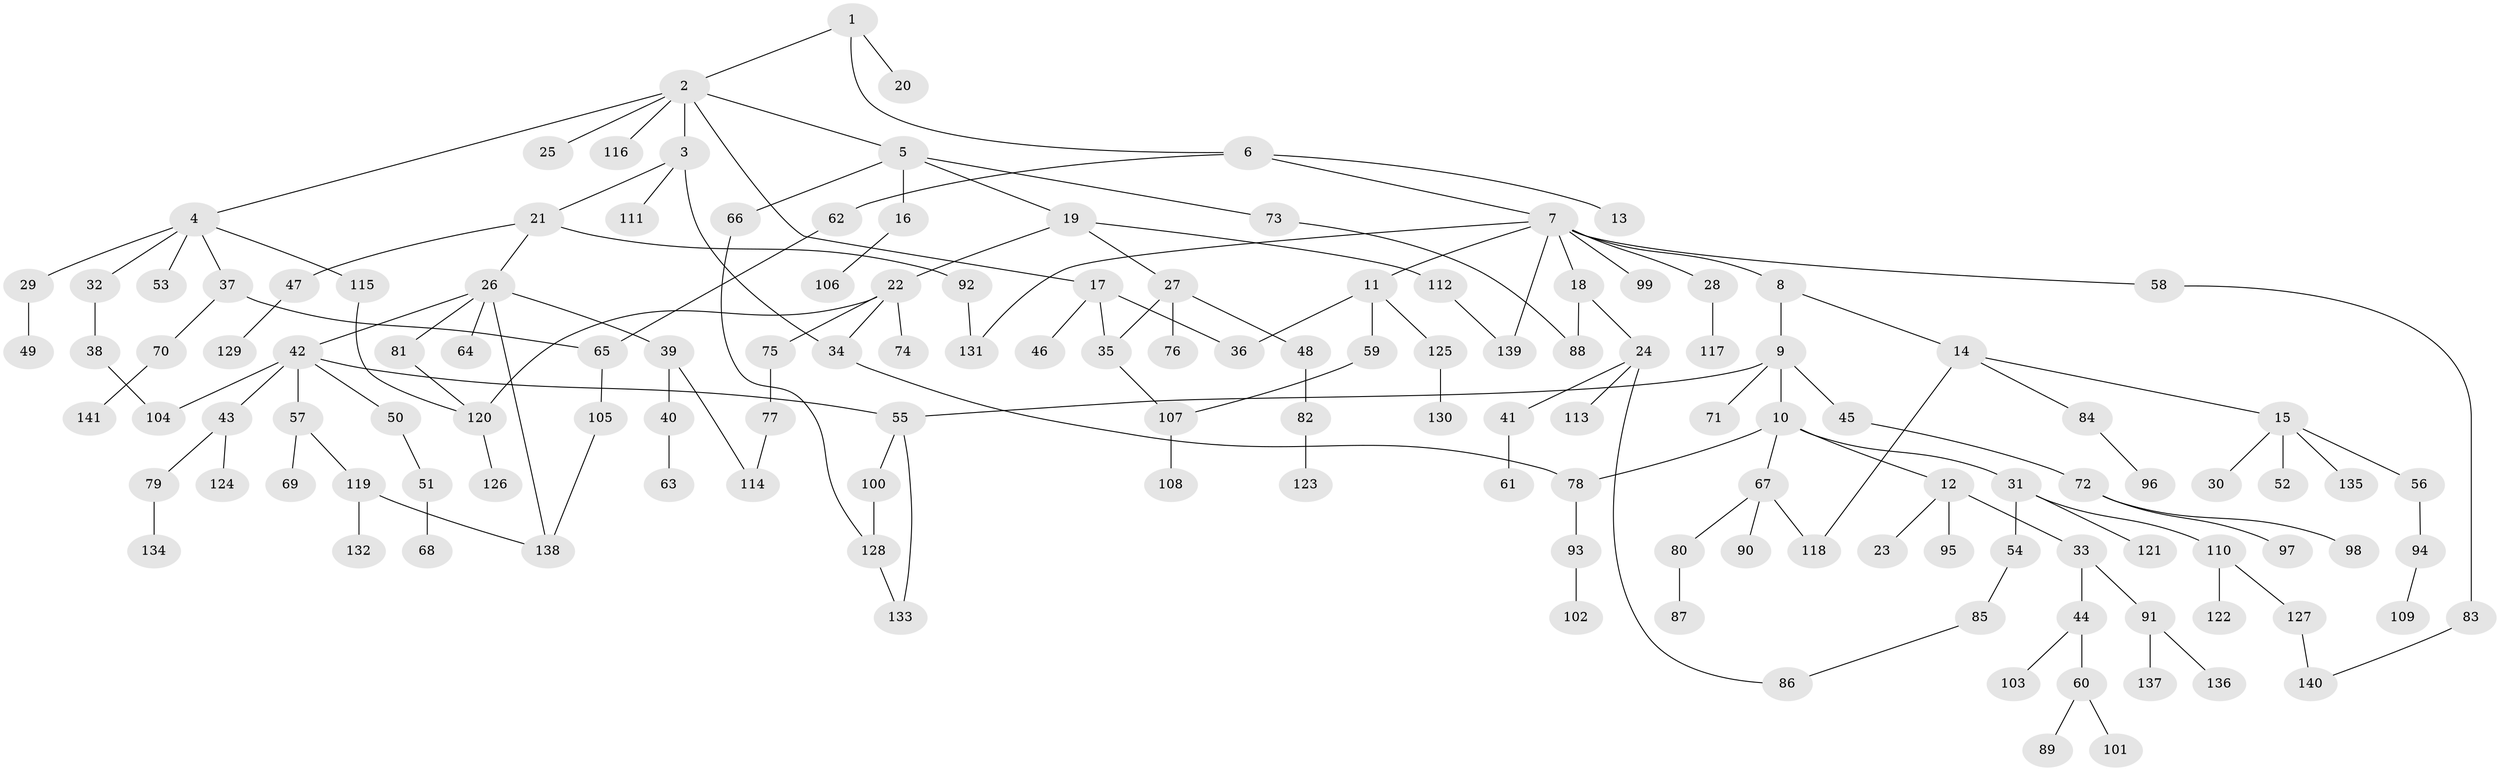 // Generated by graph-tools (version 1.1) at 2025/13/03/09/25 04:13:32]
// undirected, 141 vertices, 161 edges
graph export_dot {
graph [start="1"]
  node [color=gray90,style=filled];
  1;
  2;
  3;
  4;
  5;
  6;
  7;
  8;
  9;
  10;
  11;
  12;
  13;
  14;
  15;
  16;
  17;
  18;
  19;
  20;
  21;
  22;
  23;
  24;
  25;
  26;
  27;
  28;
  29;
  30;
  31;
  32;
  33;
  34;
  35;
  36;
  37;
  38;
  39;
  40;
  41;
  42;
  43;
  44;
  45;
  46;
  47;
  48;
  49;
  50;
  51;
  52;
  53;
  54;
  55;
  56;
  57;
  58;
  59;
  60;
  61;
  62;
  63;
  64;
  65;
  66;
  67;
  68;
  69;
  70;
  71;
  72;
  73;
  74;
  75;
  76;
  77;
  78;
  79;
  80;
  81;
  82;
  83;
  84;
  85;
  86;
  87;
  88;
  89;
  90;
  91;
  92;
  93;
  94;
  95;
  96;
  97;
  98;
  99;
  100;
  101;
  102;
  103;
  104;
  105;
  106;
  107;
  108;
  109;
  110;
  111;
  112;
  113;
  114;
  115;
  116;
  117;
  118;
  119;
  120;
  121;
  122;
  123;
  124;
  125;
  126;
  127;
  128;
  129;
  130;
  131;
  132;
  133;
  134;
  135;
  136;
  137;
  138;
  139;
  140;
  141;
  1 -- 2;
  1 -- 6;
  1 -- 20;
  2 -- 3;
  2 -- 4;
  2 -- 5;
  2 -- 17;
  2 -- 25;
  2 -- 116;
  3 -- 21;
  3 -- 34;
  3 -- 111;
  4 -- 29;
  4 -- 32;
  4 -- 37;
  4 -- 53;
  4 -- 115;
  5 -- 16;
  5 -- 19;
  5 -- 66;
  5 -- 73;
  6 -- 7;
  6 -- 13;
  6 -- 62;
  7 -- 8;
  7 -- 11;
  7 -- 18;
  7 -- 28;
  7 -- 58;
  7 -- 99;
  7 -- 131;
  7 -- 139;
  8 -- 9;
  8 -- 14;
  9 -- 10;
  9 -- 45;
  9 -- 55;
  9 -- 71;
  10 -- 12;
  10 -- 31;
  10 -- 67;
  10 -- 78;
  11 -- 36;
  11 -- 59;
  11 -- 125;
  12 -- 23;
  12 -- 33;
  12 -- 95;
  14 -- 15;
  14 -- 84;
  14 -- 118;
  15 -- 30;
  15 -- 52;
  15 -- 56;
  15 -- 135;
  16 -- 106;
  17 -- 46;
  17 -- 36;
  17 -- 35;
  18 -- 24;
  18 -- 88;
  19 -- 22;
  19 -- 27;
  19 -- 112;
  21 -- 26;
  21 -- 47;
  21 -- 92;
  22 -- 74;
  22 -- 75;
  22 -- 120;
  22 -- 34;
  24 -- 41;
  24 -- 113;
  24 -- 86;
  26 -- 39;
  26 -- 42;
  26 -- 64;
  26 -- 81;
  26 -- 138;
  27 -- 35;
  27 -- 48;
  27 -- 76;
  28 -- 117;
  29 -- 49;
  31 -- 54;
  31 -- 110;
  31 -- 121;
  32 -- 38;
  33 -- 44;
  33 -- 91;
  34 -- 78;
  35 -- 107;
  37 -- 65;
  37 -- 70;
  38 -- 104;
  39 -- 40;
  39 -- 114;
  40 -- 63;
  41 -- 61;
  42 -- 43;
  42 -- 50;
  42 -- 57;
  42 -- 55;
  42 -- 104;
  43 -- 79;
  43 -- 124;
  44 -- 60;
  44 -- 103;
  45 -- 72;
  47 -- 129;
  48 -- 82;
  50 -- 51;
  51 -- 68;
  54 -- 85;
  55 -- 100;
  55 -- 133;
  56 -- 94;
  57 -- 69;
  57 -- 119;
  58 -- 83;
  59 -- 107;
  60 -- 89;
  60 -- 101;
  62 -- 65;
  65 -- 105;
  66 -- 128;
  67 -- 80;
  67 -- 90;
  67 -- 118;
  70 -- 141;
  72 -- 97;
  72 -- 98;
  73 -- 88;
  75 -- 77;
  77 -- 114;
  78 -- 93;
  79 -- 134;
  80 -- 87;
  81 -- 120;
  82 -- 123;
  83 -- 140;
  84 -- 96;
  85 -- 86;
  91 -- 136;
  91 -- 137;
  92 -- 131;
  93 -- 102;
  94 -- 109;
  100 -- 128;
  105 -- 138;
  107 -- 108;
  110 -- 122;
  110 -- 127;
  112 -- 139;
  115 -- 120;
  119 -- 132;
  119 -- 138;
  120 -- 126;
  125 -- 130;
  127 -- 140;
  128 -- 133;
}
